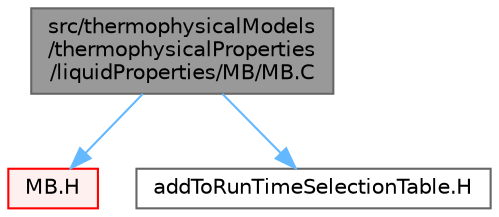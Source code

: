 digraph "src/thermophysicalModels/thermophysicalProperties/liquidProperties/MB/MB.C"
{
 // LATEX_PDF_SIZE
  bgcolor="transparent";
  edge [fontname=Helvetica,fontsize=10,labelfontname=Helvetica,labelfontsize=10];
  node [fontname=Helvetica,fontsize=10,shape=box,height=0.2,width=0.4];
  Node1 [id="Node000001",label="src/thermophysicalModels\l/thermophysicalProperties\l/liquidProperties/MB/MB.C",height=0.2,width=0.4,color="gray40", fillcolor="grey60", style="filled", fontcolor="black",tooltip=" "];
  Node1 -> Node2 [id="edge1_Node000001_Node000002",color="steelblue1",style="solid",tooltip=" "];
  Node2 [id="Node000002",label="MB.H",height=0.2,width=0.4,color="red", fillcolor="#FFF0F0", style="filled",URL="$MB_8H.html",tooltip=" "];
  Node1 -> Node154 [id="edge2_Node000001_Node000154",color="steelblue1",style="solid",tooltip=" "];
  Node154 [id="Node000154",label="addToRunTimeSelectionTable.H",height=0.2,width=0.4,color="grey40", fillcolor="white", style="filled",URL="$addToRunTimeSelectionTable_8H.html",tooltip="Macros for easy insertion into run-time selection tables."];
}
